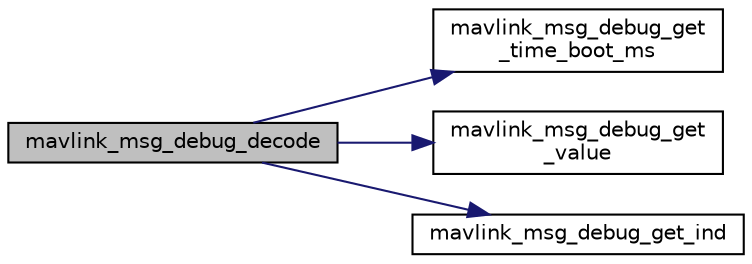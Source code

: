 digraph "mavlink_msg_debug_decode"
{
 // INTERACTIVE_SVG=YES
  edge [fontname="Helvetica",fontsize="10",labelfontname="Helvetica",labelfontsize="10"];
  node [fontname="Helvetica",fontsize="10",shape=record];
  rankdir="LR";
  Node1 [label="mavlink_msg_debug_decode",height=0.2,width=0.4,color="black", fillcolor="grey75", style="filled", fontcolor="black"];
  Node1 -> Node2 [color="midnightblue",fontsize="10",style="solid",fontname="Helvetica"];
  Node2 [label="mavlink_msg_debug_get\l_time_boot_ms",height=0.2,width=0.4,color="black", fillcolor="white", style="filled",URL="$mavlink__msg__debug_8h.html#ac1f31e8d3d83bd823b265ab6e9622341",tooltip="Send a debug message. "];
  Node1 -> Node3 [color="midnightblue",fontsize="10",style="solid",fontname="Helvetica"];
  Node3 [label="mavlink_msg_debug_get\l_value",height=0.2,width=0.4,color="black", fillcolor="white", style="filled",URL="$mavlink__msg__debug_8h.html#af7471d7ffa485f1951ba39881b3b5c25",tooltip="Get field value from debug message. "];
  Node1 -> Node4 [color="midnightblue",fontsize="10",style="solid",fontname="Helvetica"];
  Node4 [label="mavlink_msg_debug_get_ind",height=0.2,width=0.4,color="black", fillcolor="white", style="filled",URL="$mavlink__msg__debug_8h.html#a5e02a5c225746738425866bde69cf9ea",tooltip="Get field ind from debug message. "];
}
